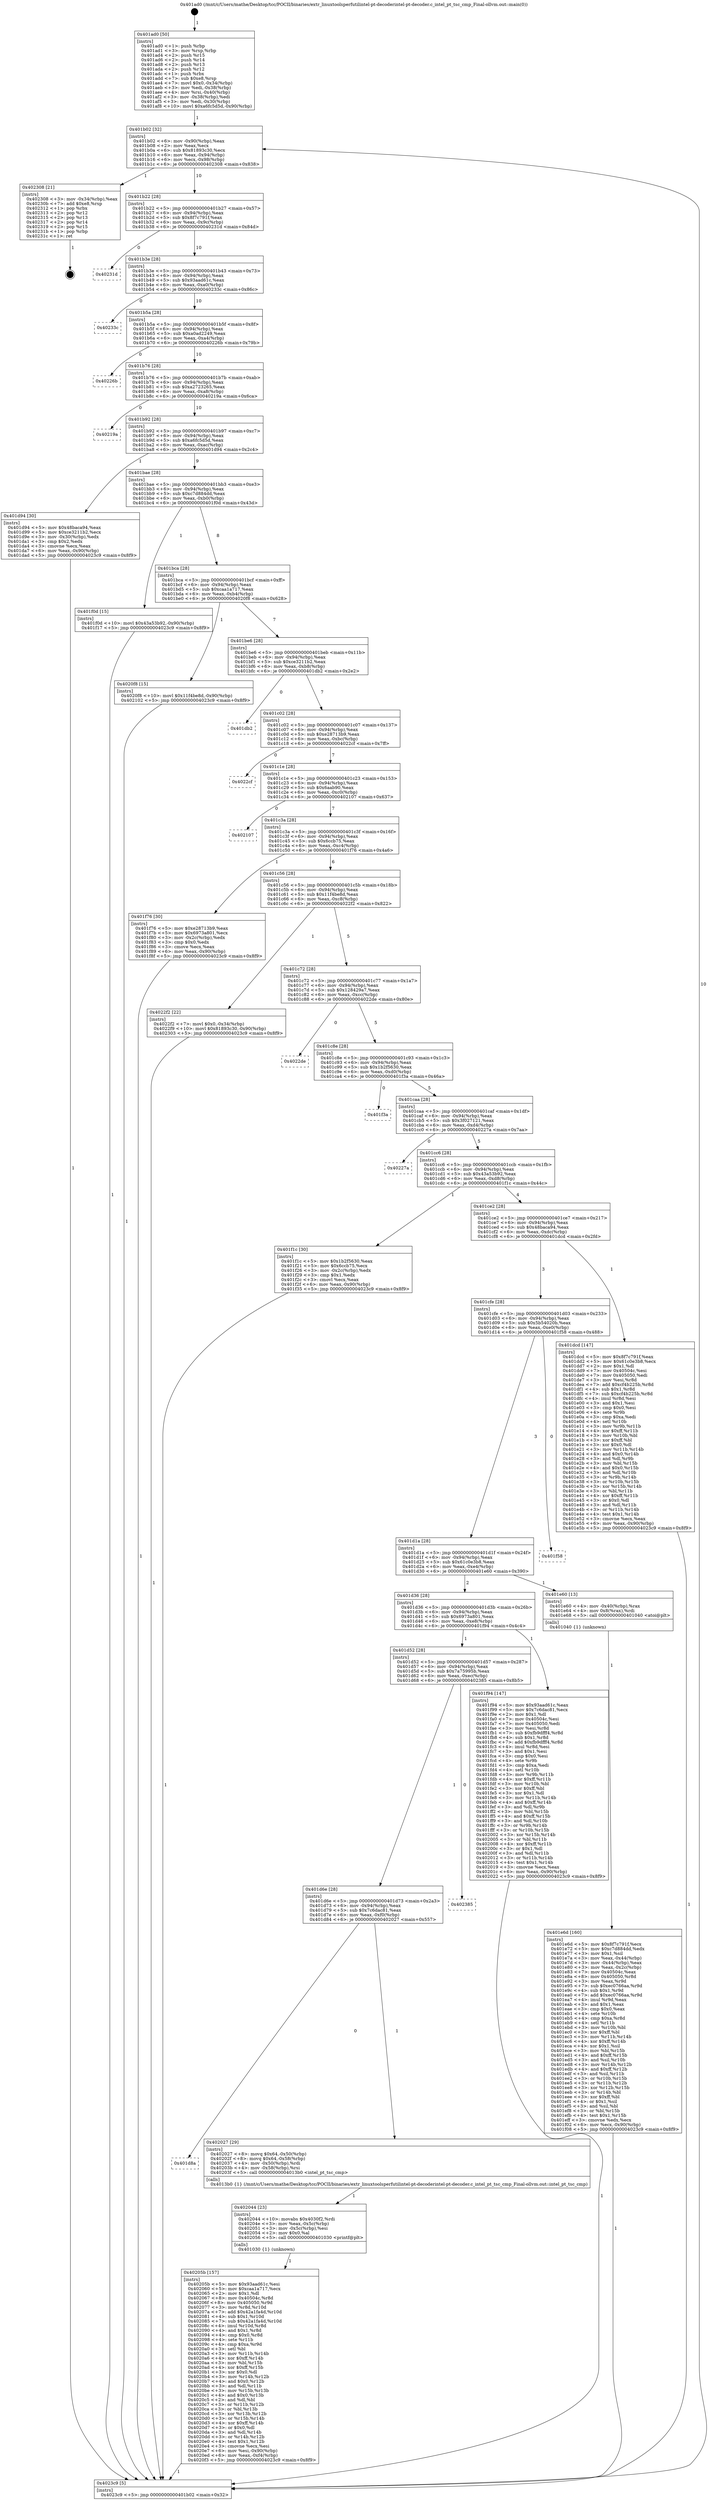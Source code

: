 digraph "0x401ad0" {
  label = "0x401ad0 (/mnt/c/Users/mathe/Desktop/tcc/POCII/binaries/extr_linuxtoolsperfutilintel-pt-decoderintel-pt-decoder.c_intel_pt_tsc_cmp_Final-ollvm.out::main(0))"
  labelloc = "t"
  node[shape=record]

  Entry [label="",width=0.3,height=0.3,shape=circle,fillcolor=black,style=filled]
  "0x401b02" [label="{
     0x401b02 [32]\l
     | [instrs]\l
     &nbsp;&nbsp;0x401b02 \<+6\>: mov -0x90(%rbp),%eax\l
     &nbsp;&nbsp;0x401b08 \<+2\>: mov %eax,%ecx\l
     &nbsp;&nbsp;0x401b0a \<+6\>: sub $0x81893c30,%ecx\l
     &nbsp;&nbsp;0x401b10 \<+6\>: mov %eax,-0x94(%rbp)\l
     &nbsp;&nbsp;0x401b16 \<+6\>: mov %ecx,-0x98(%rbp)\l
     &nbsp;&nbsp;0x401b1c \<+6\>: je 0000000000402308 \<main+0x838\>\l
  }"]
  "0x402308" [label="{
     0x402308 [21]\l
     | [instrs]\l
     &nbsp;&nbsp;0x402308 \<+3\>: mov -0x34(%rbp),%eax\l
     &nbsp;&nbsp;0x40230b \<+7\>: add $0xe8,%rsp\l
     &nbsp;&nbsp;0x402312 \<+1\>: pop %rbx\l
     &nbsp;&nbsp;0x402313 \<+2\>: pop %r12\l
     &nbsp;&nbsp;0x402315 \<+2\>: pop %r13\l
     &nbsp;&nbsp;0x402317 \<+2\>: pop %r14\l
     &nbsp;&nbsp;0x402319 \<+2\>: pop %r15\l
     &nbsp;&nbsp;0x40231b \<+1\>: pop %rbp\l
     &nbsp;&nbsp;0x40231c \<+1\>: ret\l
  }"]
  "0x401b22" [label="{
     0x401b22 [28]\l
     | [instrs]\l
     &nbsp;&nbsp;0x401b22 \<+5\>: jmp 0000000000401b27 \<main+0x57\>\l
     &nbsp;&nbsp;0x401b27 \<+6\>: mov -0x94(%rbp),%eax\l
     &nbsp;&nbsp;0x401b2d \<+5\>: sub $0x8f7c791f,%eax\l
     &nbsp;&nbsp;0x401b32 \<+6\>: mov %eax,-0x9c(%rbp)\l
     &nbsp;&nbsp;0x401b38 \<+6\>: je 000000000040231d \<main+0x84d\>\l
  }"]
  Exit [label="",width=0.3,height=0.3,shape=circle,fillcolor=black,style=filled,peripheries=2]
  "0x40231d" [label="{
     0x40231d\l
  }", style=dashed]
  "0x401b3e" [label="{
     0x401b3e [28]\l
     | [instrs]\l
     &nbsp;&nbsp;0x401b3e \<+5\>: jmp 0000000000401b43 \<main+0x73\>\l
     &nbsp;&nbsp;0x401b43 \<+6\>: mov -0x94(%rbp),%eax\l
     &nbsp;&nbsp;0x401b49 \<+5\>: sub $0x93aad61c,%eax\l
     &nbsp;&nbsp;0x401b4e \<+6\>: mov %eax,-0xa0(%rbp)\l
     &nbsp;&nbsp;0x401b54 \<+6\>: je 000000000040233c \<main+0x86c\>\l
  }"]
  "0x40205b" [label="{
     0x40205b [157]\l
     | [instrs]\l
     &nbsp;&nbsp;0x40205b \<+5\>: mov $0x93aad61c,%esi\l
     &nbsp;&nbsp;0x402060 \<+5\>: mov $0xcaa1a717,%ecx\l
     &nbsp;&nbsp;0x402065 \<+2\>: mov $0x1,%dl\l
     &nbsp;&nbsp;0x402067 \<+8\>: mov 0x40504c,%r8d\l
     &nbsp;&nbsp;0x40206f \<+8\>: mov 0x405050,%r9d\l
     &nbsp;&nbsp;0x402077 \<+3\>: mov %r8d,%r10d\l
     &nbsp;&nbsp;0x40207a \<+7\>: add $0x42a1fa4d,%r10d\l
     &nbsp;&nbsp;0x402081 \<+4\>: sub $0x1,%r10d\l
     &nbsp;&nbsp;0x402085 \<+7\>: sub $0x42a1fa4d,%r10d\l
     &nbsp;&nbsp;0x40208c \<+4\>: imul %r10d,%r8d\l
     &nbsp;&nbsp;0x402090 \<+4\>: and $0x1,%r8d\l
     &nbsp;&nbsp;0x402094 \<+4\>: cmp $0x0,%r8d\l
     &nbsp;&nbsp;0x402098 \<+4\>: sete %r11b\l
     &nbsp;&nbsp;0x40209c \<+4\>: cmp $0xa,%r9d\l
     &nbsp;&nbsp;0x4020a0 \<+3\>: setl %bl\l
     &nbsp;&nbsp;0x4020a3 \<+3\>: mov %r11b,%r14b\l
     &nbsp;&nbsp;0x4020a6 \<+4\>: xor $0xff,%r14b\l
     &nbsp;&nbsp;0x4020aa \<+3\>: mov %bl,%r15b\l
     &nbsp;&nbsp;0x4020ad \<+4\>: xor $0xff,%r15b\l
     &nbsp;&nbsp;0x4020b1 \<+3\>: xor $0x0,%dl\l
     &nbsp;&nbsp;0x4020b4 \<+3\>: mov %r14b,%r12b\l
     &nbsp;&nbsp;0x4020b7 \<+4\>: and $0x0,%r12b\l
     &nbsp;&nbsp;0x4020bb \<+3\>: and %dl,%r11b\l
     &nbsp;&nbsp;0x4020be \<+3\>: mov %r15b,%r13b\l
     &nbsp;&nbsp;0x4020c1 \<+4\>: and $0x0,%r13b\l
     &nbsp;&nbsp;0x4020c5 \<+2\>: and %dl,%bl\l
     &nbsp;&nbsp;0x4020c7 \<+3\>: or %r11b,%r12b\l
     &nbsp;&nbsp;0x4020ca \<+3\>: or %bl,%r13b\l
     &nbsp;&nbsp;0x4020cd \<+3\>: xor %r13b,%r12b\l
     &nbsp;&nbsp;0x4020d0 \<+3\>: or %r15b,%r14b\l
     &nbsp;&nbsp;0x4020d3 \<+4\>: xor $0xff,%r14b\l
     &nbsp;&nbsp;0x4020d7 \<+3\>: or $0x0,%dl\l
     &nbsp;&nbsp;0x4020da \<+3\>: and %dl,%r14b\l
     &nbsp;&nbsp;0x4020dd \<+3\>: or %r14b,%r12b\l
     &nbsp;&nbsp;0x4020e0 \<+4\>: test $0x1,%r12b\l
     &nbsp;&nbsp;0x4020e4 \<+3\>: cmovne %ecx,%esi\l
     &nbsp;&nbsp;0x4020e7 \<+6\>: mov %esi,-0x90(%rbp)\l
     &nbsp;&nbsp;0x4020ed \<+6\>: mov %eax,-0xf4(%rbp)\l
     &nbsp;&nbsp;0x4020f3 \<+5\>: jmp 00000000004023c9 \<main+0x8f9\>\l
  }"]
  "0x40233c" [label="{
     0x40233c\l
  }", style=dashed]
  "0x401b5a" [label="{
     0x401b5a [28]\l
     | [instrs]\l
     &nbsp;&nbsp;0x401b5a \<+5\>: jmp 0000000000401b5f \<main+0x8f\>\l
     &nbsp;&nbsp;0x401b5f \<+6\>: mov -0x94(%rbp),%eax\l
     &nbsp;&nbsp;0x401b65 \<+5\>: sub $0xa0ad2249,%eax\l
     &nbsp;&nbsp;0x401b6a \<+6\>: mov %eax,-0xa4(%rbp)\l
     &nbsp;&nbsp;0x401b70 \<+6\>: je 000000000040226b \<main+0x79b\>\l
  }"]
  "0x402044" [label="{
     0x402044 [23]\l
     | [instrs]\l
     &nbsp;&nbsp;0x402044 \<+10\>: movabs $0x4030f2,%rdi\l
     &nbsp;&nbsp;0x40204e \<+3\>: mov %eax,-0x5c(%rbp)\l
     &nbsp;&nbsp;0x402051 \<+3\>: mov -0x5c(%rbp),%esi\l
     &nbsp;&nbsp;0x402054 \<+2\>: mov $0x0,%al\l
     &nbsp;&nbsp;0x402056 \<+5\>: call 0000000000401030 \<printf@plt\>\l
     | [calls]\l
     &nbsp;&nbsp;0x401030 \{1\} (unknown)\l
  }"]
  "0x40226b" [label="{
     0x40226b\l
  }", style=dashed]
  "0x401b76" [label="{
     0x401b76 [28]\l
     | [instrs]\l
     &nbsp;&nbsp;0x401b76 \<+5\>: jmp 0000000000401b7b \<main+0xab\>\l
     &nbsp;&nbsp;0x401b7b \<+6\>: mov -0x94(%rbp),%eax\l
     &nbsp;&nbsp;0x401b81 \<+5\>: sub $0xa2723265,%eax\l
     &nbsp;&nbsp;0x401b86 \<+6\>: mov %eax,-0xa8(%rbp)\l
     &nbsp;&nbsp;0x401b8c \<+6\>: je 000000000040219a \<main+0x6ca\>\l
  }"]
  "0x401d8a" [label="{
     0x401d8a\l
  }", style=dashed]
  "0x40219a" [label="{
     0x40219a\l
  }", style=dashed]
  "0x401b92" [label="{
     0x401b92 [28]\l
     | [instrs]\l
     &nbsp;&nbsp;0x401b92 \<+5\>: jmp 0000000000401b97 \<main+0xc7\>\l
     &nbsp;&nbsp;0x401b97 \<+6\>: mov -0x94(%rbp),%eax\l
     &nbsp;&nbsp;0x401b9d \<+5\>: sub $0xa6fc5d5d,%eax\l
     &nbsp;&nbsp;0x401ba2 \<+6\>: mov %eax,-0xac(%rbp)\l
     &nbsp;&nbsp;0x401ba8 \<+6\>: je 0000000000401d94 \<main+0x2c4\>\l
  }"]
  "0x402027" [label="{
     0x402027 [29]\l
     | [instrs]\l
     &nbsp;&nbsp;0x402027 \<+8\>: movq $0x64,-0x50(%rbp)\l
     &nbsp;&nbsp;0x40202f \<+8\>: movq $0x64,-0x58(%rbp)\l
     &nbsp;&nbsp;0x402037 \<+4\>: mov -0x50(%rbp),%rdi\l
     &nbsp;&nbsp;0x40203b \<+4\>: mov -0x58(%rbp),%rsi\l
     &nbsp;&nbsp;0x40203f \<+5\>: call 00000000004013b0 \<intel_pt_tsc_cmp\>\l
     | [calls]\l
     &nbsp;&nbsp;0x4013b0 \{1\} (/mnt/c/Users/mathe/Desktop/tcc/POCII/binaries/extr_linuxtoolsperfutilintel-pt-decoderintel-pt-decoder.c_intel_pt_tsc_cmp_Final-ollvm.out::intel_pt_tsc_cmp)\l
  }"]
  "0x401d94" [label="{
     0x401d94 [30]\l
     | [instrs]\l
     &nbsp;&nbsp;0x401d94 \<+5\>: mov $0x48baca94,%eax\l
     &nbsp;&nbsp;0x401d99 \<+5\>: mov $0xce3211b2,%ecx\l
     &nbsp;&nbsp;0x401d9e \<+3\>: mov -0x30(%rbp),%edx\l
     &nbsp;&nbsp;0x401da1 \<+3\>: cmp $0x2,%edx\l
     &nbsp;&nbsp;0x401da4 \<+3\>: cmovne %ecx,%eax\l
     &nbsp;&nbsp;0x401da7 \<+6\>: mov %eax,-0x90(%rbp)\l
     &nbsp;&nbsp;0x401dad \<+5\>: jmp 00000000004023c9 \<main+0x8f9\>\l
  }"]
  "0x401bae" [label="{
     0x401bae [28]\l
     | [instrs]\l
     &nbsp;&nbsp;0x401bae \<+5\>: jmp 0000000000401bb3 \<main+0xe3\>\l
     &nbsp;&nbsp;0x401bb3 \<+6\>: mov -0x94(%rbp),%eax\l
     &nbsp;&nbsp;0x401bb9 \<+5\>: sub $0xc7d884dd,%eax\l
     &nbsp;&nbsp;0x401bbe \<+6\>: mov %eax,-0xb0(%rbp)\l
     &nbsp;&nbsp;0x401bc4 \<+6\>: je 0000000000401f0d \<main+0x43d\>\l
  }"]
  "0x4023c9" [label="{
     0x4023c9 [5]\l
     | [instrs]\l
     &nbsp;&nbsp;0x4023c9 \<+5\>: jmp 0000000000401b02 \<main+0x32\>\l
  }"]
  "0x401ad0" [label="{
     0x401ad0 [50]\l
     | [instrs]\l
     &nbsp;&nbsp;0x401ad0 \<+1\>: push %rbp\l
     &nbsp;&nbsp;0x401ad1 \<+3\>: mov %rsp,%rbp\l
     &nbsp;&nbsp;0x401ad4 \<+2\>: push %r15\l
     &nbsp;&nbsp;0x401ad6 \<+2\>: push %r14\l
     &nbsp;&nbsp;0x401ad8 \<+2\>: push %r13\l
     &nbsp;&nbsp;0x401ada \<+2\>: push %r12\l
     &nbsp;&nbsp;0x401adc \<+1\>: push %rbx\l
     &nbsp;&nbsp;0x401add \<+7\>: sub $0xe8,%rsp\l
     &nbsp;&nbsp;0x401ae4 \<+7\>: movl $0x0,-0x34(%rbp)\l
     &nbsp;&nbsp;0x401aeb \<+3\>: mov %edi,-0x38(%rbp)\l
     &nbsp;&nbsp;0x401aee \<+4\>: mov %rsi,-0x40(%rbp)\l
     &nbsp;&nbsp;0x401af2 \<+3\>: mov -0x38(%rbp),%edi\l
     &nbsp;&nbsp;0x401af5 \<+3\>: mov %edi,-0x30(%rbp)\l
     &nbsp;&nbsp;0x401af8 \<+10\>: movl $0xa6fc5d5d,-0x90(%rbp)\l
  }"]
  "0x401d6e" [label="{
     0x401d6e [28]\l
     | [instrs]\l
     &nbsp;&nbsp;0x401d6e \<+5\>: jmp 0000000000401d73 \<main+0x2a3\>\l
     &nbsp;&nbsp;0x401d73 \<+6\>: mov -0x94(%rbp),%eax\l
     &nbsp;&nbsp;0x401d79 \<+5\>: sub $0x7c6dac81,%eax\l
     &nbsp;&nbsp;0x401d7e \<+6\>: mov %eax,-0xf0(%rbp)\l
     &nbsp;&nbsp;0x401d84 \<+6\>: je 0000000000402027 \<main+0x557\>\l
  }"]
  "0x401f0d" [label="{
     0x401f0d [15]\l
     | [instrs]\l
     &nbsp;&nbsp;0x401f0d \<+10\>: movl $0x43a53b92,-0x90(%rbp)\l
     &nbsp;&nbsp;0x401f17 \<+5\>: jmp 00000000004023c9 \<main+0x8f9\>\l
  }"]
  "0x401bca" [label="{
     0x401bca [28]\l
     | [instrs]\l
     &nbsp;&nbsp;0x401bca \<+5\>: jmp 0000000000401bcf \<main+0xff\>\l
     &nbsp;&nbsp;0x401bcf \<+6\>: mov -0x94(%rbp),%eax\l
     &nbsp;&nbsp;0x401bd5 \<+5\>: sub $0xcaa1a717,%eax\l
     &nbsp;&nbsp;0x401bda \<+6\>: mov %eax,-0xb4(%rbp)\l
     &nbsp;&nbsp;0x401be0 \<+6\>: je 00000000004020f8 \<main+0x628\>\l
  }"]
  "0x402385" [label="{
     0x402385\l
  }", style=dashed]
  "0x4020f8" [label="{
     0x4020f8 [15]\l
     | [instrs]\l
     &nbsp;&nbsp;0x4020f8 \<+10\>: movl $0x11f4be8d,-0x90(%rbp)\l
     &nbsp;&nbsp;0x402102 \<+5\>: jmp 00000000004023c9 \<main+0x8f9\>\l
  }"]
  "0x401be6" [label="{
     0x401be6 [28]\l
     | [instrs]\l
     &nbsp;&nbsp;0x401be6 \<+5\>: jmp 0000000000401beb \<main+0x11b\>\l
     &nbsp;&nbsp;0x401beb \<+6\>: mov -0x94(%rbp),%eax\l
     &nbsp;&nbsp;0x401bf1 \<+5\>: sub $0xce3211b2,%eax\l
     &nbsp;&nbsp;0x401bf6 \<+6\>: mov %eax,-0xb8(%rbp)\l
     &nbsp;&nbsp;0x401bfc \<+6\>: je 0000000000401db2 \<main+0x2e2\>\l
  }"]
  "0x401d52" [label="{
     0x401d52 [28]\l
     | [instrs]\l
     &nbsp;&nbsp;0x401d52 \<+5\>: jmp 0000000000401d57 \<main+0x287\>\l
     &nbsp;&nbsp;0x401d57 \<+6\>: mov -0x94(%rbp),%eax\l
     &nbsp;&nbsp;0x401d5d \<+5\>: sub $0x7a75995b,%eax\l
     &nbsp;&nbsp;0x401d62 \<+6\>: mov %eax,-0xec(%rbp)\l
     &nbsp;&nbsp;0x401d68 \<+6\>: je 0000000000402385 \<main+0x8b5\>\l
  }"]
  "0x401db2" [label="{
     0x401db2\l
  }", style=dashed]
  "0x401c02" [label="{
     0x401c02 [28]\l
     | [instrs]\l
     &nbsp;&nbsp;0x401c02 \<+5\>: jmp 0000000000401c07 \<main+0x137\>\l
     &nbsp;&nbsp;0x401c07 \<+6\>: mov -0x94(%rbp),%eax\l
     &nbsp;&nbsp;0x401c0d \<+5\>: sub $0xe28713b9,%eax\l
     &nbsp;&nbsp;0x401c12 \<+6\>: mov %eax,-0xbc(%rbp)\l
     &nbsp;&nbsp;0x401c18 \<+6\>: je 00000000004022cf \<main+0x7ff\>\l
  }"]
  "0x401f94" [label="{
     0x401f94 [147]\l
     | [instrs]\l
     &nbsp;&nbsp;0x401f94 \<+5\>: mov $0x93aad61c,%eax\l
     &nbsp;&nbsp;0x401f99 \<+5\>: mov $0x7c6dac81,%ecx\l
     &nbsp;&nbsp;0x401f9e \<+2\>: mov $0x1,%dl\l
     &nbsp;&nbsp;0x401fa0 \<+7\>: mov 0x40504c,%esi\l
     &nbsp;&nbsp;0x401fa7 \<+7\>: mov 0x405050,%edi\l
     &nbsp;&nbsp;0x401fae \<+3\>: mov %esi,%r8d\l
     &nbsp;&nbsp;0x401fb1 \<+7\>: sub $0xfb9dfff4,%r8d\l
     &nbsp;&nbsp;0x401fb8 \<+4\>: sub $0x1,%r8d\l
     &nbsp;&nbsp;0x401fbc \<+7\>: add $0xfb9dfff4,%r8d\l
     &nbsp;&nbsp;0x401fc3 \<+4\>: imul %r8d,%esi\l
     &nbsp;&nbsp;0x401fc7 \<+3\>: and $0x1,%esi\l
     &nbsp;&nbsp;0x401fca \<+3\>: cmp $0x0,%esi\l
     &nbsp;&nbsp;0x401fcd \<+4\>: sete %r9b\l
     &nbsp;&nbsp;0x401fd1 \<+3\>: cmp $0xa,%edi\l
     &nbsp;&nbsp;0x401fd4 \<+4\>: setl %r10b\l
     &nbsp;&nbsp;0x401fd8 \<+3\>: mov %r9b,%r11b\l
     &nbsp;&nbsp;0x401fdb \<+4\>: xor $0xff,%r11b\l
     &nbsp;&nbsp;0x401fdf \<+3\>: mov %r10b,%bl\l
     &nbsp;&nbsp;0x401fe2 \<+3\>: xor $0xff,%bl\l
     &nbsp;&nbsp;0x401fe5 \<+3\>: xor $0x1,%dl\l
     &nbsp;&nbsp;0x401fe8 \<+3\>: mov %r11b,%r14b\l
     &nbsp;&nbsp;0x401feb \<+4\>: and $0xff,%r14b\l
     &nbsp;&nbsp;0x401fef \<+3\>: and %dl,%r9b\l
     &nbsp;&nbsp;0x401ff2 \<+3\>: mov %bl,%r15b\l
     &nbsp;&nbsp;0x401ff5 \<+4\>: and $0xff,%r15b\l
     &nbsp;&nbsp;0x401ff9 \<+3\>: and %dl,%r10b\l
     &nbsp;&nbsp;0x401ffc \<+3\>: or %r9b,%r14b\l
     &nbsp;&nbsp;0x401fff \<+3\>: or %r10b,%r15b\l
     &nbsp;&nbsp;0x402002 \<+3\>: xor %r15b,%r14b\l
     &nbsp;&nbsp;0x402005 \<+3\>: or %bl,%r11b\l
     &nbsp;&nbsp;0x402008 \<+4\>: xor $0xff,%r11b\l
     &nbsp;&nbsp;0x40200c \<+3\>: or $0x1,%dl\l
     &nbsp;&nbsp;0x40200f \<+3\>: and %dl,%r11b\l
     &nbsp;&nbsp;0x402012 \<+3\>: or %r11b,%r14b\l
     &nbsp;&nbsp;0x402015 \<+4\>: test $0x1,%r14b\l
     &nbsp;&nbsp;0x402019 \<+3\>: cmovne %ecx,%eax\l
     &nbsp;&nbsp;0x40201c \<+6\>: mov %eax,-0x90(%rbp)\l
     &nbsp;&nbsp;0x402022 \<+5\>: jmp 00000000004023c9 \<main+0x8f9\>\l
  }"]
  "0x4022cf" [label="{
     0x4022cf\l
  }", style=dashed]
  "0x401c1e" [label="{
     0x401c1e [28]\l
     | [instrs]\l
     &nbsp;&nbsp;0x401c1e \<+5\>: jmp 0000000000401c23 \<main+0x153\>\l
     &nbsp;&nbsp;0x401c23 \<+6\>: mov -0x94(%rbp),%eax\l
     &nbsp;&nbsp;0x401c29 \<+5\>: sub $0x6aab90,%eax\l
     &nbsp;&nbsp;0x401c2e \<+6\>: mov %eax,-0xc0(%rbp)\l
     &nbsp;&nbsp;0x401c34 \<+6\>: je 0000000000402107 \<main+0x637\>\l
  }"]
  "0x401e6d" [label="{
     0x401e6d [160]\l
     | [instrs]\l
     &nbsp;&nbsp;0x401e6d \<+5\>: mov $0x8f7c791f,%ecx\l
     &nbsp;&nbsp;0x401e72 \<+5\>: mov $0xc7d884dd,%edx\l
     &nbsp;&nbsp;0x401e77 \<+3\>: mov $0x1,%sil\l
     &nbsp;&nbsp;0x401e7a \<+3\>: mov %eax,-0x44(%rbp)\l
     &nbsp;&nbsp;0x401e7d \<+3\>: mov -0x44(%rbp),%eax\l
     &nbsp;&nbsp;0x401e80 \<+3\>: mov %eax,-0x2c(%rbp)\l
     &nbsp;&nbsp;0x401e83 \<+7\>: mov 0x40504c,%eax\l
     &nbsp;&nbsp;0x401e8a \<+8\>: mov 0x405050,%r8d\l
     &nbsp;&nbsp;0x401e92 \<+3\>: mov %eax,%r9d\l
     &nbsp;&nbsp;0x401e95 \<+7\>: sub $0xec0766aa,%r9d\l
     &nbsp;&nbsp;0x401e9c \<+4\>: sub $0x1,%r9d\l
     &nbsp;&nbsp;0x401ea0 \<+7\>: add $0xec0766aa,%r9d\l
     &nbsp;&nbsp;0x401ea7 \<+4\>: imul %r9d,%eax\l
     &nbsp;&nbsp;0x401eab \<+3\>: and $0x1,%eax\l
     &nbsp;&nbsp;0x401eae \<+3\>: cmp $0x0,%eax\l
     &nbsp;&nbsp;0x401eb1 \<+4\>: sete %r10b\l
     &nbsp;&nbsp;0x401eb5 \<+4\>: cmp $0xa,%r8d\l
     &nbsp;&nbsp;0x401eb9 \<+4\>: setl %r11b\l
     &nbsp;&nbsp;0x401ebd \<+3\>: mov %r10b,%bl\l
     &nbsp;&nbsp;0x401ec0 \<+3\>: xor $0xff,%bl\l
     &nbsp;&nbsp;0x401ec3 \<+3\>: mov %r11b,%r14b\l
     &nbsp;&nbsp;0x401ec6 \<+4\>: xor $0xff,%r14b\l
     &nbsp;&nbsp;0x401eca \<+4\>: xor $0x1,%sil\l
     &nbsp;&nbsp;0x401ece \<+3\>: mov %bl,%r15b\l
     &nbsp;&nbsp;0x401ed1 \<+4\>: and $0xff,%r15b\l
     &nbsp;&nbsp;0x401ed5 \<+3\>: and %sil,%r10b\l
     &nbsp;&nbsp;0x401ed8 \<+3\>: mov %r14b,%r12b\l
     &nbsp;&nbsp;0x401edb \<+4\>: and $0xff,%r12b\l
     &nbsp;&nbsp;0x401edf \<+3\>: and %sil,%r11b\l
     &nbsp;&nbsp;0x401ee2 \<+3\>: or %r10b,%r15b\l
     &nbsp;&nbsp;0x401ee5 \<+3\>: or %r11b,%r12b\l
     &nbsp;&nbsp;0x401ee8 \<+3\>: xor %r12b,%r15b\l
     &nbsp;&nbsp;0x401eeb \<+3\>: or %r14b,%bl\l
     &nbsp;&nbsp;0x401eee \<+3\>: xor $0xff,%bl\l
     &nbsp;&nbsp;0x401ef1 \<+4\>: or $0x1,%sil\l
     &nbsp;&nbsp;0x401ef5 \<+3\>: and %sil,%bl\l
     &nbsp;&nbsp;0x401ef8 \<+3\>: or %bl,%r15b\l
     &nbsp;&nbsp;0x401efb \<+4\>: test $0x1,%r15b\l
     &nbsp;&nbsp;0x401eff \<+3\>: cmovne %edx,%ecx\l
     &nbsp;&nbsp;0x401f02 \<+6\>: mov %ecx,-0x90(%rbp)\l
     &nbsp;&nbsp;0x401f08 \<+5\>: jmp 00000000004023c9 \<main+0x8f9\>\l
  }"]
  "0x402107" [label="{
     0x402107\l
  }", style=dashed]
  "0x401c3a" [label="{
     0x401c3a [28]\l
     | [instrs]\l
     &nbsp;&nbsp;0x401c3a \<+5\>: jmp 0000000000401c3f \<main+0x16f\>\l
     &nbsp;&nbsp;0x401c3f \<+6\>: mov -0x94(%rbp),%eax\l
     &nbsp;&nbsp;0x401c45 \<+5\>: sub $0x6ccb75,%eax\l
     &nbsp;&nbsp;0x401c4a \<+6\>: mov %eax,-0xc4(%rbp)\l
     &nbsp;&nbsp;0x401c50 \<+6\>: je 0000000000401f76 \<main+0x4a6\>\l
  }"]
  "0x401d36" [label="{
     0x401d36 [28]\l
     | [instrs]\l
     &nbsp;&nbsp;0x401d36 \<+5\>: jmp 0000000000401d3b \<main+0x26b\>\l
     &nbsp;&nbsp;0x401d3b \<+6\>: mov -0x94(%rbp),%eax\l
     &nbsp;&nbsp;0x401d41 \<+5\>: sub $0x6973a801,%eax\l
     &nbsp;&nbsp;0x401d46 \<+6\>: mov %eax,-0xe8(%rbp)\l
     &nbsp;&nbsp;0x401d4c \<+6\>: je 0000000000401f94 \<main+0x4c4\>\l
  }"]
  "0x401f76" [label="{
     0x401f76 [30]\l
     | [instrs]\l
     &nbsp;&nbsp;0x401f76 \<+5\>: mov $0xe28713b9,%eax\l
     &nbsp;&nbsp;0x401f7b \<+5\>: mov $0x6973a801,%ecx\l
     &nbsp;&nbsp;0x401f80 \<+3\>: mov -0x2c(%rbp),%edx\l
     &nbsp;&nbsp;0x401f83 \<+3\>: cmp $0x0,%edx\l
     &nbsp;&nbsp;0x401f86 \<+3\>: cmove %ecx,%eax\l
     &nbsp;&nbsp;0x401f89 \<+6\>: mov %eax,-0x90(%rbp)\l
     &nbsp;&nbsp;0x401f8f \<+5\>: jmp 00000000004023c9 \<main+0x8f9\>\l
  }"]
  "0x401c56" [label="{
     0x401c56 [28]\l
     | [instrs]\l
     &nbsp;&nbsp;0x401c56 \<+5\>: jmp 0000000000401c5b \<main+0x18b\>\l
     &nbsp;&nbsp;0x401c5b \<+6\>: mov -0x94(%rbp),%eax\l
     &nbsp;&nbsp;0x401c61 \<+5\>: sub $0x11f4be8d,%eax\l
     &nbsp;&nbsp;0x401c66 \<+6\>: mov %eax,-0xc8(%rbp)\l
     &nbsp;&nbsp;0x401c6c \<+6\>: je 00000000004022f2 \<main+0x822\>\l
  }"]
  "0x401e60" [label="{
     0x401e60 [13]\l
     | [instrs]\l
     &nbsp;&nbsp;0x401e60 \<+4\>: mov -0x40(%rbp),%rax\l
     &nbsp;&nbsp;0x401e64 \<+4\>: mov 0x8(%rax),%rdi\l
     &nbsp;&nbsp;0x401e68 \<+5\>: call 0000000000401040 \<atoi@plt\>\l
     | [calls]\l
     &nbsp;&nbsp;0x401040 \{1\} (unknown)\l
  }"]
  "0x4022f2" [label="{
     0x4022f2 [22]\l
     | [instrs]\l
     &nbsp;&nbsp;0x4022f2 \<+7\>: movl $0x0,-0x34(%rbp)\l
     &nbsp;&nbsp;0x4022f9 \<+10\>: movl $0x81893c30,-0x90(%rbp)\l
     &nbsp;&nbsp;0x402303 \<+5\>: jmp 00000000004023c9 \<main+0x8f9\>\l
  }"]
  "0x401c72" [label="{
     0x401c72 [28]\l
     | [instrs]\l
     &nbsp;&nbsp;0x401c72 \<+5\>: jmp 0000000000401c77 \<main+0x1a7\>\l
     &nbsp;&nbsp;0x401c77 \<+6\>: mov -0x94(%rbp),%eax\l
     &nbsp;&nbsp;0x401c7d \<+5\>: sub $0x128429a7,%eax\l
     &nbsp;&nbsp;0x401c82 \<+6\>: mov %eax,-0xcc(%rbp)\l
     &nbsp;&nbsp;0x401c88 \<+6\>: je 00000000004022de \<main+0x80e\>\l
  }"]
  "0x401d1a" [label="{
     0x401d1a [28]\l
     | [instrs]\l
     &nbsp;&nbsp;0x401d1a \<+5\>: jmp 0000000000401d1f \<main+0x24f\>\l
     &nbsp;&nbsp;0x401d1f \<+6\>: mov -0x94(%rbp),%eax\l
     &nbsp;&nbsp;0x401d25 \<+5\>: sub $0x61c0e3b8,%eax\l
     &nbsp;&nbsp;0x401d2a \<+6\>: mov %eax,-0xe4(%rbp)\l
     &nbsp;&nbsp;0x401d30 \<+6\>: je 0000000000401e60 \<main+0x390\>\l
  }"]
  "0x4022de" [label="{
     0x4022de\l
  }", style=dashed]
  "0x401c8e" [label="{
     0x401c8e [28]\l
     | [instrs]\l
     &nbsp;&nbsp;0x401c8e \<+5\>: jmp 0000000000401c93 \<main+0x1c3\>\l
     &nbsp;&nbsp;0x401c93 \<+6\>: mov -0x94(%rbp),%eax\l
     &nbsp;&nbsp;0x401c99 \<+5\>: sub $0x1b2f5630,%eax\l
     &nbsp;&nbsp;0x401c9e \<+6\>: mov %eax,-0xd0(%rbp)\l
     &nbsp;&nbsp;0x401ca4 \<+6\>: je 0000000000401f3a \<main+0x46a\>\l
  }"]
  "0x401f58" [label="{
     0x401f58\l
  }", style=dashed]
  "0x401f3a" [label="{
     0x401f3a\l
  }", style=dashed]
  "0x401caa" [label="{
     0x401caa [28]\l
     | [instrs]\l
     &nbsp;&nbsp;0x401caa \<+5\>: jmp 0000000000401caf \<main+0x1df\>\l
     &nbsp;&nbsp;0x401caf \<+6\>: mov -0x94(%rbp),%eax\l
     &nbsp;&nbsp;0x401cb5 \<+5\>: sub $0x3f027121,%eax\l
     &nbsp;&nbsp;0x401cba \<+6\>: mov %eax,-0xd4(%rbp)\l
     &nbsp;&nbsp;0x401cc0 \<+6\>: je 000000000040227a \<main+0x7aa\>\l
  }"]
  "0x401cfe" [label="{
     0x401cfe [28]\l
     | [instrs]\l
     &nbsp;&nbsp;0x401cfe \<+5\>: jmp 0000000000401d03 \<main+0x233\>\l
     &nbsp;&nbsp;0x401d03 \<+6\>: mov -0x94(%rbp),%eax\l
     &nbsp;&nbsp;0x401d09 \<+5\>: sub $0x5b54020b,%eax\l
     &nbsp;&nbsp;0x401d0e \<+6\>: mov %eax,-0xe0(%rbp)\l
     &nbsp;&nbsp;0x401d14 \<+6\>: je 0000000000401f58 \<main+0x488\>\l
  }"]
  "0x40227a" [label="{
     0x40227a\l
  }", style=dashed]
  "0x401cc6" [label="{
     0x401cc6 [28]\l
     | [instrs]\l
     &nbsp;&nbsp;0x401cc6 \<+5\>: jmp 0000000000401ccb \<main+0x1fb\>\l
     &nbsp;&nbsp;0x401ccb \<+6\>: mov -0x94(%rbp),%eax\l
     &nbsp;&nbsp;0x401cd1 \<+5\>: sub $0x43a53b92,%eax\l
     &nbsp;&nbsp;0x401cd6 \<+6\>: mov %eax,-0xd8(%rbp)\l
     &nbsp;&nbsp;0x401cdc \<+6\>: je 0000000000401f1c \<main+0x44c\>\l
  }"]
  "0x401dcd" [label="{
     0x401dcd [147]\l
     | [instrs]\l
     &nbsp;&nbsp;0x401dcd \<+5\>: mov $0x8f7c791f,%eax\l
     &nbsp;&nbsp;0x401dd2 \<+5\>: mov $0x61c0e3b8,%ecx\l
     &nbsp;&nbsp;0x401dd7 \<+2\>: mov $0x1,%dl\l
     &nbsp;&nbsp;0x401dd9 \<+7\>: mov 0x40504c,%esi\l
     &nbsp;&nbsp;0x401de0 \<+7\>: mov 0x405050,%edi\l
     &nbsp;&nbsp;0x401de7 \<+3\>: mov %esi,%r8d\l
     &nbsp;&nbsp;0x401dea \<+7\>: add $0xcf4b225b,%r8d\l
     &nbsp;&nbsp;0x401df1 \<+4\>: sub $0x1,%r8d\l
     &nbsp;&nbsp;0x401df5 \<+7\>: sub $0xcf4b225b,%r8d\l
     &nbsp;&nbsp;0x401dfc \<+4\>: imul %r8d,%esi\l
     &nbsp;&nbsp;0x401e00 \<+3\>: and $0x1,%esi\l
     &nbsp;&nbsp;0x401e03 \<+3\>: cmp $0x0,%esi\l
     &nbsp;&nbsp;0x401e06 \<+4\>: sete %r9b\l
     &nbsp;&nbsp;0x401e0a \<+3\>: cmp $0xa,%edi\l
     &nbsp;&nbsp;0x401e0d \<+4\>: setl %r10b\l
     &nbsp;&nbsp;0x401e11 \<+3\>: mov %r9b,%r11b\l
     &nbsp;&nbsp;0x401e14 \<+4\>: xor $0xff,%r11b\l
     &nbsp;&nbsp;0x401e18 \<+3\>: mov %r10b,%bl\l
     &nbsp;&nbsp;0x401e1b \<+3\>: xor $0xff,%bl\l
     &nbsp;&nbsp;0x401e1e \<+3\>: xor $0x0,%dl\l
     &nbsp;&nbsp;0x401e21 \<+3\>: mov %r11b,%r14b\l
     &nbsp;&nbsp;0x401e24 \<+4\>: and $0x0,%r14b\l
     &nbsp;&nbsp;0x401e28 \<+3\>: and %dl,%r9b\l
     &nbsp;&nbsp;0x401e2b \<+3\>: mov %bl,%r15b\l
     &nbsp;&nbsp;0x401e2e \<+4\>: and $0x0,%r15b\l
     &nbsp;&nbsp;0x401e32 \<+3\>: and %dl,%r10b\l
     &nbsp;&nbsp;0x401e35 \<+3\>: or %r9b,%r14b\l
     &nbsp;&nbsp;0x401e38 \<+3\>: or %r10b,%r15b\l
     &nbsp;&nbsp;0x401e3b \<+3\>: xor %r15b,%r14b\l
     &nbsp;&nbsp;0x401e3e \<+3\>: or %bl,%r11b\l
     &nbsp;&nbsp;0x401e41 \<+4\>: xor $0xff,%r11b\l
     &nbsp;&nbsp;0x401e45 \<+3\>: or $0x0,%dl\l
     &nbsp;&nbsp;0x401e48 \<+3\>: and %dl,%r11b\l
     &nbsp;&nbsp;0x401e4b \<+3\>: or %r11b,%r14b\l
     &nbsp;&nbsp;0x401e4e \<+4\>: test $0x1,%r14b\l
     &nbsp;&nbsp;0x401e52 \<+3\>: cmovne %ecx,%eax\l
     &nbsp;&nbsp;0x401e55 \<+6\>: mov %eax,-0x90(%rbp)\l
     &nbsp;&nbsp;0x401e5b \<+5\>: jmp 00000000004023c9 \<main+0x8f9\>\l
  }"]
  "0x401f1c" [label="{
     0x401f1c [30]\l
     | [instrs]\l
     &nbsp;&nbsp;0x401f1c \<+5\>: mov $0x1b2f5630,%eax\l
     &nbsp;&nbsp;0x401f21 \<+5\>: mov $0x6ccb75,%ecx\l
     &nbsp;&nbsp;0x401f26 \<+3\>: mov -0x2c(%rbp),%edx\l
     &nbsp;&nbsp;0x401f29 \<+3\>: cmp $0x1,%edx\l
     &nbsp;&nbsp;0x401f2c \<+3\>: cmovl %ecx,%eax\l
     &nbsp;&nbsp;0x401f2f \<+6\>: mov %eax,-0x90(%rbp)\l
     &nbsp;&nbsp;0x401f35 \<+5\>: jmp 00000000004023c9 \<main+0x8f9\>\l
  }"]
  "0x401ce2" [label="{
     0x401ce2 [28]\l
     | [instrs]\l
     &nbsp;&nbsp;0x401ce2 \<+5\>: jmp 0000000000401ce7 \<main+0x217\>\l
     &nbsp;&nbsp;0x401ce7 \<+6\>: mov -0x94(%rbp),%eax\l
     &nbsp;&nbsp;0x401ced \<+5\>: sub $0x48baca94,%eax\l
     &nbsp;&nbsp;0x401cf2 \<+6\>: mov %eax,-0xdc(%rbp)\l
     &nbsp;&nbsp;0x401cf8 \<+6\>: je 0000000000401dcd \<main+0x2fd\>\l
  }"]
  Entry -> "0x401ad0" [label=" 1"]
  "0x401b02" -> "0x402308" [label=" 1"]
  "0x401b02" -> "0x401b22" [label=" 10"]
  "0x402308" -> Exit [label=" 1"]
  "0x401b22" -> "0x40231d" [label=" 0"]
  "0x401b22" -> "0x401b3e" [label=" 10"]
  "0x4022f2" -> "0x4023c9" [label=" 1"]
  "0x401b3e" -> "0x40233c" [label=" 0"]
  "0x401b3e" -> "0x401b5a" [label=" 10"]
  "0x4020f8" -> "0x4023c9" [label=" 1"]
  "0x401b5a" -> "0x40226b" [label=" 0"]
  "0x401b5a" -> "0x401b76" [label=" 10"]
  "0x40205b" -> "0x4023c9" [label=" 1"]
  "0x401b76" -> "0x40219a" [label=" 0"]
  "0x401b76" -> "0x401b92" [label=" 10"]
  "0x402044" -> "0x40205b" [label=" 1"]
  "0x401b92" -> "0x401d94" [label=" 1"]
  "0x401b92" -> "0x401bae" [label=" 9"]
  "0x401d94" -> "0x4023c9" [label=" 1"]
  "0x401ad0" -> "0x401b02" [label=" 1"]
  "0x4023c9" -> "0x401b02" [label=" 10"]
  "0x402027" -> "0x402044" [label=" 1"]
  "0x401bae" -> "0x401f0d" [label=" 1"]
  "0x401bae" -> "0x401bca" [label=" 8"]
  "0x401d6e" -> "0x402027" [label=" 1"]
  "0x401bca" -> "0x4020f8" [label=" 1"]
  "0x401bca" -> "0x401be6" [label=" 7"]
  "0x401d6e" -> "0x401d8a" [label=" 0"]
  "0x401be6" -> "0x401db2" [label=" 0"]
  "0x401be6" -> "0x401c02" [label=" 7"]
  "0x401d52" -> "0x402385" [label=" 0"]
  "0x401c02" -> "0x4022cf" [label=" 0"]
  "0x401c02" -> "0x401c1e" [label=" 7"]
  "0x401d52" -> "0x401d6e" [label=" 1"]
  "0x401c1e" -> "0x402107" [label=" 0"]
  "0x401c1e" -> "0x401c3a" [label=" 7"]
  "0x401d36" -> "0x401d52" [label=" 1"]
  "0x401c3a" -> "0x401f76" [label=" 1"]
  "0x401c3a" -> "0x401c56" [label=" 6"]
  "0x401d36" -> "0x401f94" [label=" 1"]
  "0x401c56" -> "0x4022f2" [label=" 1"]
  "0x401c56" -> "0x401c72" [label=" 5"]
  "0x401f94" -> "0x4023c9" [label=" 1"]
  "0x401c72" -> "0x4022de" [label=" 0"]
  "0x401c72" -> "0x401c8e" [label=" 5"]
  "0x401f1c" -> "0x4023c9" [label=" 1"]
  "0x401c8e" -> "0x401f3a" [label=" 0"]
  "0x401c8e" -> "0x401caa" [label=" 5"]
  "0x401f0d" -> "0x4023c9" [label=" 1"]
  "0x401caa" -> "0x40227a" [label=" 0"]
  "0x401caa" -> "0x401cc6" [label=" 5"]
  "0x401e60" -> "0x401e6d" [label=" 1"]
  "0x401cc6" -> "0x401f1c" [label=" 1"]
  "0x401cc6" -> "0x401ce2" [label=" 4"]
  "0x401d1a" -> "0x401d36" [label=" 2"]
  "0x401ce2" -> "0x401dcd" [label=" 1"]
  "0x401ce2" -> "0x401cfe" [label=" 3"]
  "0x401dcd" -> "0x4023c9" [label=" 1"]
  "0x401e6d" -> "0x4023c9" [label=" 1"]
  "0x401cfe" -> "0x401f58" [label=" 0"]
  "0x401cfe" -> "0x401d1a" [label=" 3"]
  "0x401f76" -> "0x4023c9" [label=" 1"]
  "0x401d1a" -> "0x401e60" [label=" 1"]
}
